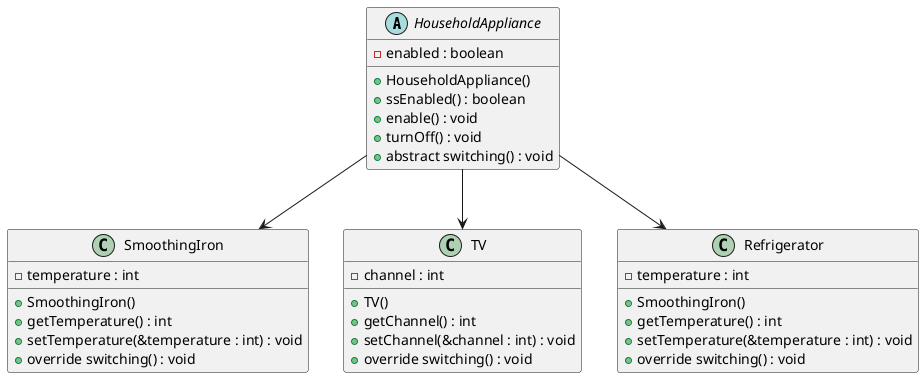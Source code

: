 @startuml

abstract class HouseholdAppliance {
    -enabled : boolean
    +HouseholdAppliance()
    +ssEnabled() : boolean
    +enable() : void
    +turnOff() : void
    +abstract switching() : void
}

class SmoothingIron{
    -temperature : int
    +SmoothingIron()
    +getTemperature() : int
    +setTemperature(&temperature : int) : void
    +override switching() : void
}

class TV {
    -channel : int
    +TV()
    +getChannel() : int
    +setChannel(&channel : int) : void
    +override switching() : void
}

class Refrigerator{
    -temperature : int
    +SmoothingIron()
    +getTemperature() : int
    +setTemperature(&temperature : int) : void
    +override switching() : void
}

HouseholdAppliance --> SmoothingIron
HouseholdAppliance --> TV
HouseholdAppliance --> Refrigerator


@enduml